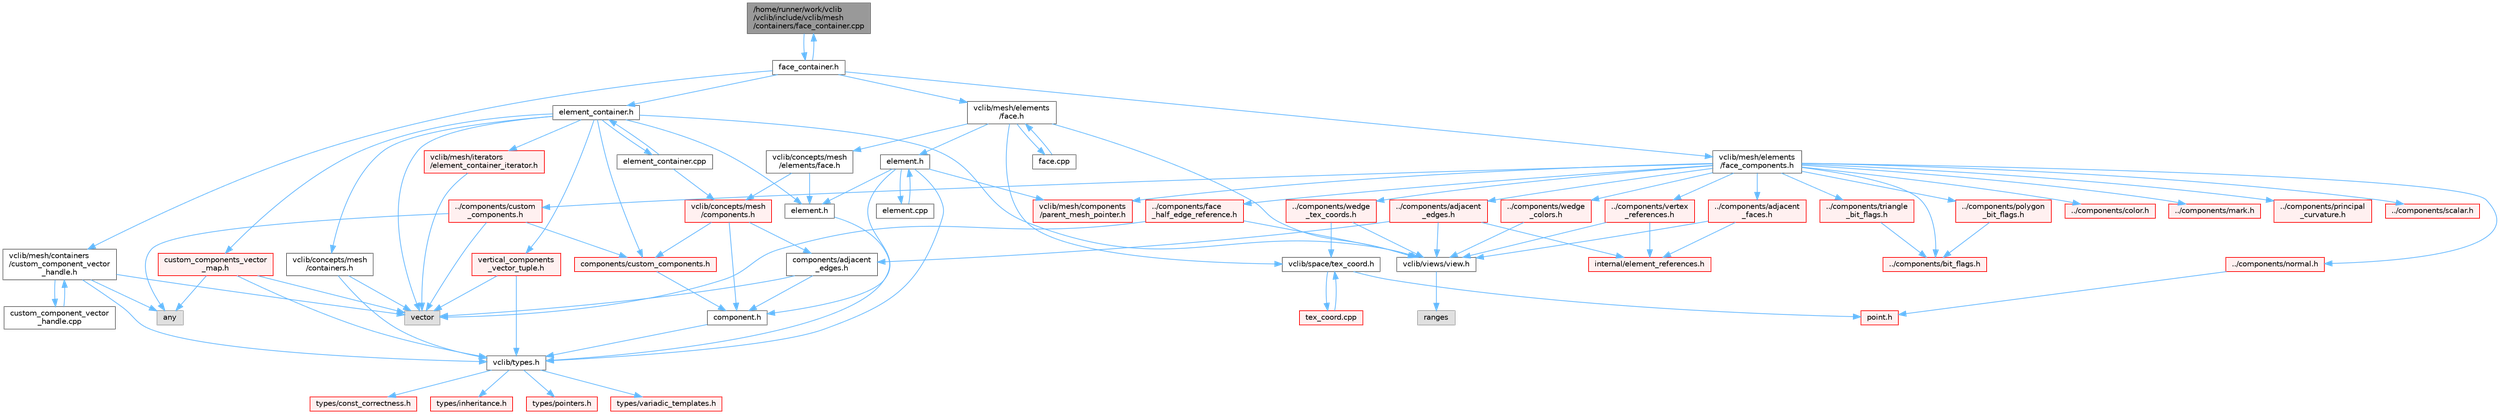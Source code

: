 digraph "/home/runner/work/vclib/vclib/include/vclib/mesh/containers/face_container.cpp"
{
 // LATEX_PDF_SIZE
  bgcolor="transparent";
  edge [fontname=Helvetica,fontsize=10,labelfontname=Helvetica,labelfontsize=10];
  node [fontname=Helvetica,fontsize=10,shape=box,height=0.2,width=0.4];
  Node1 [label="/home/runner/work/vclib\l/vclib/include/vclib/mesh\l/containers/face_container.cpp",height=0.2,width=0.4,color="gray40", fillcolor="grey60", style="filled", fontcolor="black",tooltip=" "];
  Node1 -> Node2 [color="steelblue1",style="solid"];
  Node2 [label="face_container.h",height=0.2,width=0.4,color="grey40", fillcolor="white", style="filled",URL="$face__container_8h.html",tooltip=" "];
  Node2 -> Node3 [color="steelblue1",style="solid"];
  Node3 [label="vclib/mesh/containers\l/custom_component_vector\l_handle.h",height=0.2,width=0.4,color="grey40", fillcolor="white", style="filled",URL="$custom__component__vector__handle_8h.html",tooltip=" "];
  Node3 -> Node4 [color="steelblue1",style="solid"];
  Node4 [label="any",height=0.2,width=0.4,color="grey60", fillcolor="#E0E0E0", style="filled",tooltip=" "];
  Node3 -> Node5 [color="steelblue1",style="solid"];
  Node5 [label="vector",height=0.2,width=0.4,color="grey60", fillcolor="#E0E0E0", style="filled",tooltip=" "];
  Node3 -> Node6 [color="steelblue1",style="solid"];
  Node6 [label="vclib/types.h",height=0.2,width=0.4,color="grey40", fillcolor="white", style="filled",URL="$types_8h.html",tooltip=" "];
  Node6 -> Node7 [color="steelblue1",style="solid"];
  Node7 [label="types/const_correctness.h",height=0.2,width=0.4,color="red", fillcolor="#FFF0F0", style="filled",URL="$types_2const__correctness_8h.html",tooltip=" "];
  Node6 -> Node9 [color="steelblue1",style="solid"];
  Node9 [label="types/inheritance.h",height=0.2,width=0.4,color="red", fillcolor="#FFF0F0", style="filled",URL="$inheritance_8h.html",tooltip=" "];
  Node6 -> Node10 [color="steelblue1",style="solid"];
  Node10 [label="types/pointers.h",height=0.2,width=0.4,color="red", fillcolor="#FFF0F0", style="filled",URL="$types_2pointers_8h.html",tooltip=" "];
  Node6 -> Node11 [color="steelblue1",style="solid"];
  Node11 [label="types/variadic_templates.h",height=0.2,width=0.4,color="red", fillcolor="#FFF0F0", style="filled",URL="$variadic__templates_8h.html",tooltip=" "];
  Node3 -> Node17 [color="steelblue1",style="solid"];
  Node17 [label="custom_component_vector\l_handle.cpp",height=0.2,width=0.4,color="grey40", fillcolor="white", style="filled",URL="$custom__component__vector__handle_8cpp.html",tooltip=" "];
  Node17 -> Node3 [color="steelblue1",style="solid"];
  Node2 -> Node18 [color="steelblue1",style="solid"];
  Node18 [label="vclib/mesh/elements\l/face.h",height=0.2,width=0.4,color="grey40", fillcolor="white", style="filled",URL="$mesh_2elements_2face_8h.html",tooltip=" "];
  Node18 -> Node19 [color="steelblue1",style="solid"];
  Node19 [label="vclib/concepts/mesh\l/elements/face.h",height=0.2,width=0.4,color="grey40", fillcolor="white", style="filled",URL="$concepts_2mesh_2elements_2face_8h.html",tooltip=" "];
  Node19 -> Node20 [color="steelblue1",style="solid"];
  Node20 [label="vclib/concepts/mesh\l/components.h",height=0.2,width=0.4,color="red", fillcolor="#FFF0F0", style="filled",URL="$concepts_2mesh_2components_8h.html",tooltip=" "];
  Node20 -> Node21 [color="steelblue1",style="solid"];
  Node21 [label="components/adjacent\l_edges.h",height=0.2,width=0.4,color="grey40", fillcolor="white", style="filled",URL="$concepts_2mesh_2components_2adjacent__edges_8h.html",tooltip=" "];
  Node21 -> Node5 [color="steelblue1",style="solid"];
  Node21 -> Node22 [color="steelblue1",style="solid"];
  Node22 [label="component.h",height=0.2,width=0.4,color="grey40", fillcolor="white", style="filled",URL="$component_8h.html",tooltip=" "];
  Node22 -> Node6 [color="steelblue1",style="solid"];
  Node20 -> Node22 [color="steelblue1",style="solid"];
  Node20 -> Node44 [color="steelblue1",style="solid"];
  Node44 [label="components/custom_components.h",height=0.2,width=0.4,color="red", fillcolor="#FFF0F0", style="filled",URL="$concepts_2mesh_2components_2custom__components_8h.html",tooltip=" "];
  Node44 -> Node22 [color="steelblue1",style="solid"];
  Node19 -> Node60 [color="steelblue1",style="solid"];
  Node60 [label="element.h",height=0.2,width=0.4,color="grey40", fillcolor="white", style="filled",URL="$concepts_2mesh_2elements_2element_8h.html",tooltip=" "];
  Node60 -> Node6 [color="steelblue1",style="solid"];
  Node18 -> Node61 [color="steelblue1",style="solid"];
  Node61 [label="vclib/views/view.h",height=0.2,width=0.4,color="grey40", fillcolor="white", style="filled",URL="$view_8h.html",tooltip=" "];
  Node61 -> Node62 [color="steelblue1",style="solid"];
  Node62 [label="ranges",height=0.2,width=0.4,color="grey60", fillcolor="#E0E0E0", style="filled",tooltip=" "];
  Node18 -> Node63 [color="steelblue1",style="solid"];
  Node63 [label="vclib/space/tex_coord.h",height=0.2,width=0.4,color="grey40", fillcolor="white", style="filled",URL="$space_2tex__coord_8h.html",tooltip=" "];
  Node63 -> Node29 [color="steelblue1",style="solid"];
  Node29 [label="point.h",height=0.2,width=0.4,color="red", fillcolor="#FFF0F0", style="filled",URL="$space_2point_8h.html",tooltip=" "];
  Node63 -> Node64 [color="steelblue1",style="solid"];
  Node64 [label="tex_coord.cpp",height=0.2,width=0.4,color="red", fillcolor="#FFF0F0", style="filled",URL="$space_2tex__coord_8cpp.html",tooltip=" "];
  Node64 -> Node63 [color="steelblue1",style="solid"];
  Node18 -> Node65 [color="steelblue1",style="solid"];
  Node65 [label="element.h",height=0.2,width=0.4,color="grey40", fillcolor="white", style="filled",URL="$mesh_2elements_2element_8h.html",tooltip=" "];
  Node65 -> Node60 [color="steelblue1",style="solid"];
  Node65 -> Node22 [color="steelblue1",style="solid"];
  Node65 -> Node66 [color="steelblue1",style="solid"];
  Node66 [label="vclib/mesh/components\l/parent_mesh_pointer.h",height=0.2,width=0.4,color="red", fillcolor="#FFF0F0", style="filled",URL="$parent__mesh__pointer_8h.html",tooltip=" "];
  Node65 -> Node6 [color="steelblue1",style="solid"];
  Node65 -> Node68 [color="steelblue1",style="solid"];
  Node68 [label="element.cpp",height=0.2,width=0.4,color="grey40", fillcolor="white", style="filled",URL="$mesh_2elements_2element_8cpp.html",tooltip=" "];
  Node68 -> Node65 [color="steelblue1",style="solid"];
  Node18 -> Node69 [color="steelblue1",style="solid"];
  Node69 [label="face.cpp",height=0.2,width=0.4,color="grey40", fillcolor="white", style="filled",URL="$face_8cpp.html",tooltip=" "];
  Node69 -> Node18 [color="steelblue1",style="solid"];
  Node2 -> Node70 [color="steelblue1",style="solid"];
  Node70 [label="vclib/mesh/elements\l/face_components.h",height=0.2,width=0.4,color="grey40", fillcolor="white", style="filled",URL="$face__components_8h.html",tooltip=" "];
  Node70 -> Node71 [color="steelblue1",style="solid"];
  Node71 [label="../components/adjacent\l_edges.h",height=0.2,width=0.4,color="red", fillcolor="#FFF0F0", style="filled",URL="$mesh_2components_2adjacent__edges_8h.html",tooltip=" "];
  Node71 -> Node21 [color="steelblue1",style="solid"];
  Node71 -> Node61 [color="steelblue1",style="solid"];
  Node71 -> Node72 [color="steelblue1",style="solid"];
  Node72 [label="internal/element_references.h",height=0.2,width=0.4,color="red", fillcolor="#FFF0F0", style="filled",URL="$element__references_8h.html",tooltip=" "];
  Node70 -> Node80 [color="steelblue1",style="solid"];
  Node80 [label="../components/adjacent\l_faces.h",height=0.2,width=0.4,color="red", fillcolor="#FFF0F0", style="filled",URL="$mesh_2components_2adjacent__faces_8h.html",tooltip=" "];
  Node80 -> Node61 [color="steelblue1",style="solid"];
  Node80 -> Node72 [color="steelblue1",style="solid"];
  Node70 -> Node82 [color="steelblue1",style="solid"];
  Node82 [label="../components/bit_flags.h",height=0.2,width=0.4,color="red", fillcolor="#FFF0F0", style="filled",URL="$mesh_2components_2bit__flags_8h.html",tooltip=" "];
  Node70 -> Node85 [color="steelblue1",style="solid"];
  Node85 [label="../components/color.h",height=0.2,width=0.4,color="red", fillcolor="#FFF0F0", style="filled",URL="$mesh_2components_2color_8h.html",tooltip=" "];
  Node70 -> Node87 [color="steelblue1",style="solid"];
  Node87 [label="../components/custom\l_components.h",height=0.2,width=0.4,color="red", fillcolor="#FFF0F0", style="filled",URL="$mesh_2components_2custom__components_8h.html",tooltip=" "];
  Node87 -> Node4 [color="steelblue1",style="solid"];
  Node87 -> Node5 [color="steelblue1",style="solid"];
  Node87 -> Node44 [color="steelblue1",style="solid"];
  Node70 -> Node92 [color="steelblue1",style="solid"];
  Node92 [label="../components/face\l_half_edge_reference.h",height=0.2,width=0.4,color="red", fillcolor="#FFF0F0", style="filled",URL="$mesh_2components_2face__half__edge__reference_8h.html",tooltip=" "];
  Node92 -> Node5 [color="steelblue1",style="solid"];
  Node92 -> Node61 [color="steelblue1",style="solid"];
  Node70 -> Node100 [color="steelblue1",style="solid"];
  Node100 [label="../components/mark.h",height=0.2,width=0.4,color="red", fillcolor="#FFF0F0", style="filled",URL="$mesh_2components_2mark_8h.html",tooltip=" "];
  Node70 -> Node102 [color="steelblue1",style="solid"];
  Node102 [label="../components/normal.h",height=0.2,width=0.4,color="red", fillcolor="#FFF0F0", style="filled",URL="$mesh_2components_2normal_8h.html",tooltip=" "];
  Node102 -> Node29 [color="steelblue1",style="solid"];
  Node70 -> Node66 [color="steelblue1",style="solid"];
  Node70 -> Node104 [color="steelblue1",style="solid"];
  Node104 [label="../components/polygon\l_bit_flags.h",height=0.2,width=0.4,color="red", fillcolor="#FFF0F0", style="filled",URL="$polygon__bit__flags_8h.html",tooltip=" "];
  Node104 -> Node82 [color="steelblue1",style="solid"];
  Node70 -> Node106 [color="steelblue1",style="solid"];
  Node106 [label="../components/principal\l_curvature.h",height=0.2,width=0.4,color="red", fillcolor="#FFF0F0", style="filled",URL="$mesh_2components_2principal__curvature_8h.html",tooltip=" "];
  Node70 -> Node110 [color="steelblue1",style="solid"];
  Node110 [label="../components/scalar.h",height=0.2,width=0.4,color="red", fillcolor="#FFF0F0", style="filled",URL="$mesh_2components_2scalar_8h.html",tooltip=" "];
  Node70 -> Node112 [color="steelblue1",style="solid"];
  Node112 [label="../components/triangle\l_bit_flags.h",height=0.2,width=0.4,color="red", fillcolor="#FFF0F0", style="filled",URL="$triangle__bit__flags_8h.html",tooltip=" "];
  Node112 -> Node82 [color="steelblue1",style="solid"];
  Node70 -> Node114 [color="steelblue1",style="solid"];
  Node114 [label="../components/vertex\l_references.h",height=0.2,width=0.4,color="red", fillcolor="#FFF0F0", style="filled",URL="$mesh_2components_2vertex__references_8h.html",tooltip=" "];
  Node114 -> Node61 [color="steelblue1",style="solid"];
  Node114 -> Node72 [color="steelblue1",style="solid"];
  Node70 -> Node116 [color="steelblue1",style="solid"];
  Node116 [label="../components/wedge\l_colors.h",height=0.2,width=0.4,color="red", fillcolor="#FFF0F0", style="filled",URL="$mesh_2components_2wedge__colors_8h.html",tooltip=" "];
  Node116 -> Node61 [color="steelblue1",style="solid"];
  Node70 -> Node118 [color="steelblue1",style="solid"];
  Node118 [label="../components/wedge\l_tex_coords.h",height=0.2,width=0.4,color="red", fillcolor="#FFF0F0", style="filled",URL="$mesh_2components_2wedge__tex__coords_8h.html",tooltip=" "];
  Node118 -> Node61 [color="steelblue1",style="solid"];
  Node118 -> Node63 [color="steelblue1",style="solid"];
  Node2 -> Node120 [color="steelblue1",style="solid"];
  Node120 [label="element_container.h",height=0.2,width=0.4,color="grey40", fillcolor="white", style="filled",URL="$element__container_8h.html",tooltip=" "];
  Node120 -> Node5 [color="steelblue1",style="solid"];
  Node120 -> Node44 [color="steelblue1",style="solid"];
  Node120 -> Node121 [color="steelblue1",style="solid"];
  Node121 [label="vclib/concepts/mesh\l/containers.h",height=0.2,width=0.4,color="grey40", fillcolor="white", style="filled",URL="$concepts_2mesh_2containers_8h.html",tooltip=" "];
  Node121 -> Node5 [color="steelblue1",style="solid"];
  Node121 -> Node6 [color="steelblue1",style="solid"];
  Node120 -> Node60 [color="steelblue1",style="solid"];
  Node120 -> Node61 [color="steelblue1",style="solid"];
  Node120 -> Node122 [color="steelblue1",style="solid"];
  Node122 [label="vclib/mesh/iterators\l/element_container_iterator.h",height=0.2,width=0.4,color="red", fillcolor="#FFF0F0", style="filled",URL="$element__container__iterator_8h.html",tooltip=" "];
  Node122 -> Node5 [color="steelblue1",style="solid"];
  Node120 -> Node125 [color="steelblue1",style="solid"];
  Node125 [label="custom_components_vector\l_map.h",height=0.2,width=0.4,color="red", fillcolor="#FFF0F0", style="filled",URL="$custom__components__vector__map_8h.html",tooltip=" "];
  Node125 -> Node4 [color="steelblue1",style="solid"];
  Node125 -> Node5 [color="steelblue1",style="solid"];
  Node125 -> Node6 [color="steelblue1",style="solid"];
  Node120 -> Node131 [color="steelblue1",style="solid"];
  Node131 [label="vertical_components\l_vector_tuple.h",height=0.2,width=0.4,color="red", fillcolor="#FFF0F0", style="filled",URL="$vertical__components__vector__tuple_8h.html",tooltip=" "];
  Node131 -> Node5 [color="steelblue1",style="solid"];
  Node131 -> Node6 [color="steelblue1",style="solid"];
  Node120 -> Node134 [color="steelblue1",style="solid"];
  Node134 [label="element_container.cpp",height=0.2,width=0.4,color="grey40", fillcolor="white", style="filled",URL="$element__container_8cpp.html",tooltip=" "];
  Node134 -> Node120 [color="steelblue1",style="solid"];
  Node134 -> Node20 [color="steelblue1",style="solid"];
  Node2 -> Node1 [color="steelblue1",style="solid"];
}
